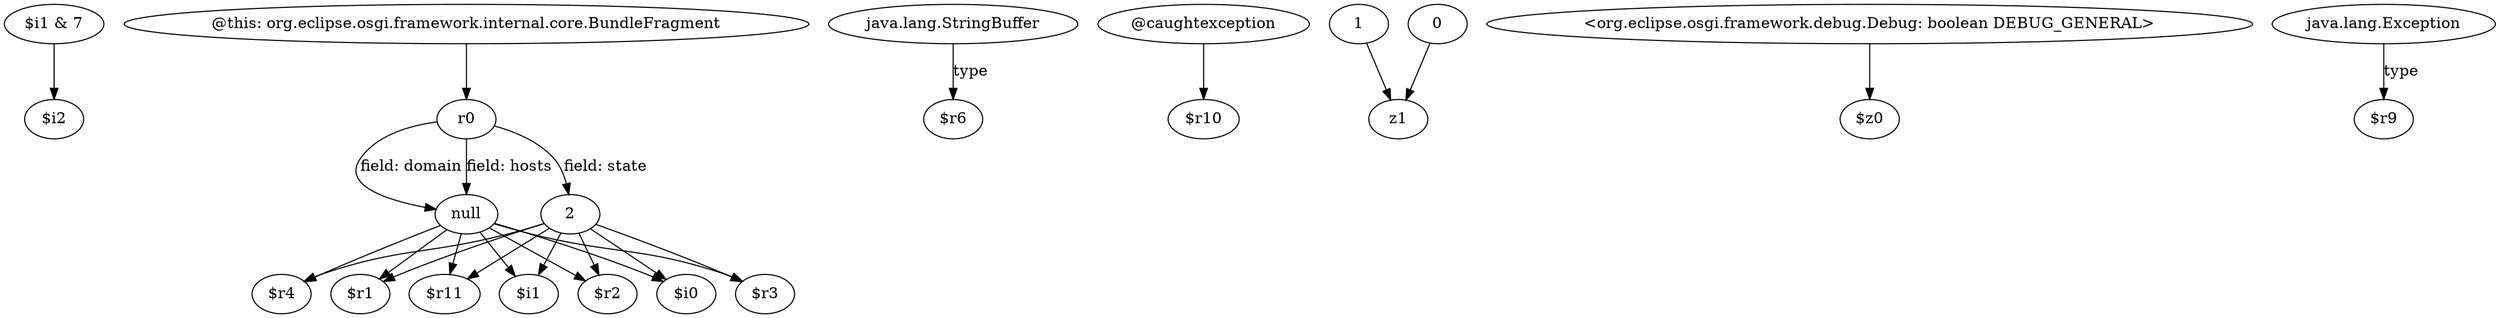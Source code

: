 digraph g {
0[label="$i1 & 7"]
1[label="$i2"]
0->1[label=""]
2[label="2"]
3[label="$i0"]
2->3[label=""]
4[label="$i1"]
2->4[label=""]
5[label="r0"]
6[label="null"]
5->6[label="field: hosts"]
5->6[label="field: domain"]
7[label="@this: org.eclipse.osgi.framework.internal.core.BundleFragment"]
7->5[label=""]
8[label="$r4"]
2->8[label=""]
9[label="$r1"]
6->9[label=""]
10[label="java.lang.StringBuffer"]
11[label="$r6"]
10->11[label="type"]
12[label="@caughtexception"]
13[label="$r10"]
12->13[label=""]
14[label="$r2"]
2->14[label=""]
2->9[label=""]
5->2[label="field: state"]
15[label="1"]
16[label="z1"]
15->16[label=""]
6->3[label=""]
17[label="0"]
17->16[label=""]
6->4[label=""]
18[label="<org.eclipse.osgi.framework.debug.Debug: boolean DEBUG_GENERAL>"]
19[label="$z0"]
18->19[label=""]
20[label="$r11"]
2->20[label=""]
6->20[label=""]
6->8[label=""]
21[label="java.lang.Exception"]
22[label="$r9"]
21->22[label="type"]
23[label="$r3"]
2->23[label=""]
6->23[label=""]
6->14[label=""]
}